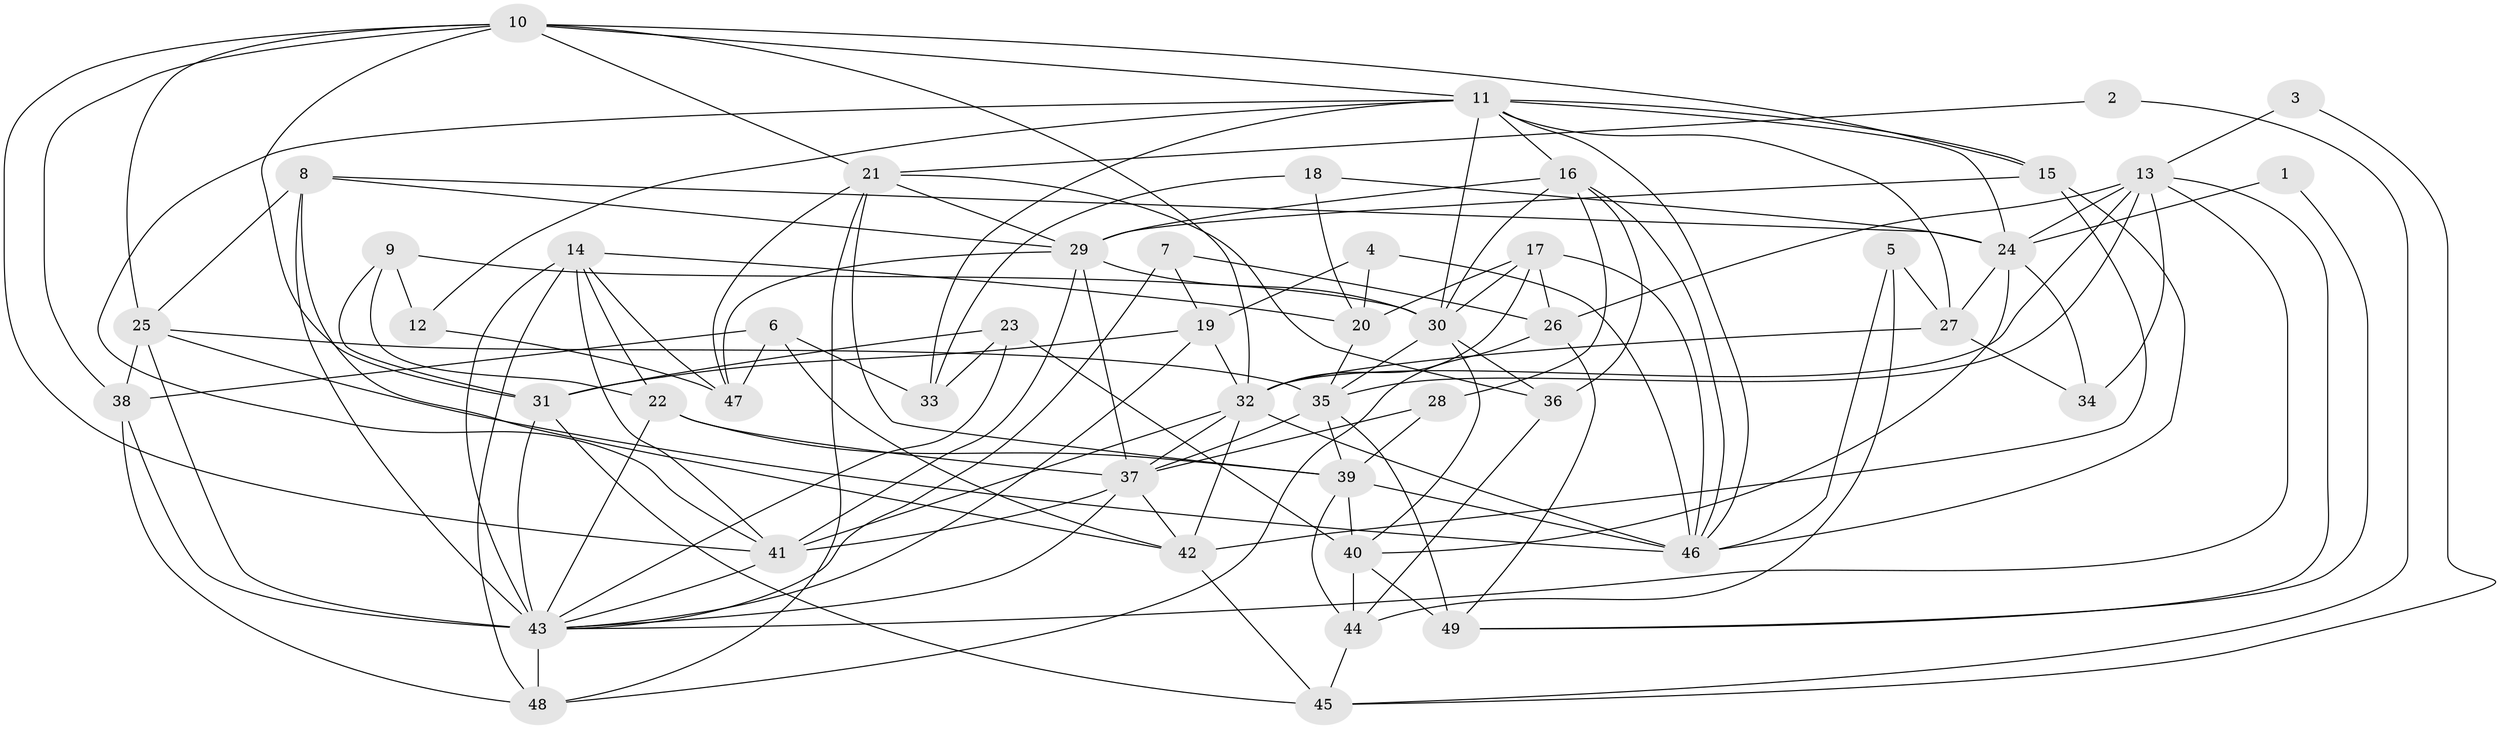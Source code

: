 // original degree distribution, {5: 0.1958762886597938, 4: 0.26804123711340205, 2: 0.12371134020618557, 3: 0.27835051546391754, 6: 0.07216494845360824, 7: 0.061855670103092786}
// Generated by graph-tools (version 1.1) at 2025/37/03/04/25 23:37:03]
// undirected, 49 vertices, 135 edges
graph export_dot {
  node [color=gray90,style=filled];
  1;
  2;
  3;
  4;
  5;
  6;
  7;
  8;
  9;
  10;
  11;
  12;
  13;
  14;
  15;
  16;
  17;
  18;
  19;
  20;
  21;
  22;
  23;
  24;
  25;
  26;
  27;
  28;
  29;
  30;
  31;
  32;
  33;
  34;
  35;
  36;
  37;
  38;
  39;
  40;
  41;
  42;
  43;
  44;
  45;
  46;
  47;
  48;
  49;
  1 -- 24 [weight=1.0];
  1 -- 49 [weight=1.0];
  2 -- 21 [weight=1.0];
  2 -- 45 [weight=1.0];
  3 -- 13 [weight=1.0];
  3 -- 45 [weight=1.0];
  4 -- 19 [weight=1.0];
  4 -- 20 [weight=1.0];
  4 -- 46 [weight=1.0];
  5 -- 27 [weight=1.0];
  5 -- 44 [weight=1.0];
  5 -- 46 [weight=1.0];
  6 -- 33 [weight=1.0];
  6 -- 38 [weight=1.0];
  6 -- 42 [weight=1.0];
  6 -- 47 [weight=1.0];
  7 -- 19 [weight=1.0];
  7 -- 26 [weight=1.0];
  7 -- 43 [weight=1.0];
  8 -- 24 [weight=1.0];
  8 -- 25 [weight=1.0];
  8 -- 29 [weight=1.0];
  8 -- 42 [weight=1.0];
  8 -- 43 [weight=1.0];
  9 -- 12 [weight=1.0];
  9 -- 22 [weight=1.0];
  9 -- 30 [weight=1.0];
  9 -- 31 [weight=1.0];
  10 -- 11 [weight=1.0];
  10 -- 15 [weight=1.0];
  10 -- 21 [weight=1.0];
  10 -- 25 [weight=1.0];
  10 -- 31 [weight=1.0];
  10 -- 32 [weight=1.0];
  10 -- 38 [weight=1.0];
  10 -- 41 [weight=1.0];
  11 -- 12 [weight=1.0];
  11 -- 15 [weight=1.0];
  11 -- 16 [weight=1.0];
  11 -- 24 [weight=1.0];
  11 -- 27 [weight=1.0];
  11 -- 30 [weight=1.0];
  11 -- 33 [weight=1.0];
  11 -- 41 [weight=1.0];
  11 -- 46 [weight=1.0];
  12 -- 47 [weight=1.0];
  13 -- 24 [weight=1.0];
  13 -- 26 [weight=2.0];
  13 -- 32 [weight=1.0];
  13 -- 34 [weight=1.0];
  13 -- 35 [weight=1.0];
  13 -- 43 [weight=1.0];
  13 -- 49 [weight=1.0];
  14 -- 20 [weight=1.0];
  14 -- 22 [weight=1.0];
  14 -- 41 [weight=1.0];
  14 -- 43 [weight=1.0];
  14 -- 47 [weight=1.0];
  14 -- 48 [weight=1.0];
  15 -- 29 [weight=1.0];
  15 -- 42 [weight=1.0];
  15 -- 46 [weight=1.0];
  16 -- 28 [weight=1.0];
  16 -- 29 [weight=1.0];
  16 -- 30 [weight=1.0];
  16 -- 36 [weight=1.0];
  16 -- 46 [weight=1.0];
  17 -- 20 [weight=1.0];
  17 -- 26 [weight=1.0];
  17 -- 30 [weight=1.0];
  17 -- 32 [weight=1.0];
  17 -- 46 [weight=1.0];
  18 -- 20 [weight=1.0];
  18 -- 24 [weight=1.0];
  18 -- 33 [weight=1.0];
  19 -- 31 [weight=1.0];
  19 -- 32 [weight=1.0];
  19 -- 43 [weight=1.0];
  20 -- 35 [weight=1.0];
  21 -- 29 [weight=1.0];
  21 -- 36 [weight=1.0];
  21 -- 39 [weight=1.0];
  21 -- 47 [weight=1.0];
  21 -- 48 [weight=1.0];
  22 -- 37 [weight=1.0];
  22 -- 39 [weight=1.0];
  22 -- 43 [weight=1.0];
  23 -- 31 [weight=1.0];
  23 -- 33 [weight=1.0];
  23 -- 40 [weight=1.0];
  23 -- 43 [weight=1.0];
  24 -- 27 [weight=1.0];
  24 -- 34 [weight=1.0];
  24 -- 40 [weight=1.0];
  25 -- 35 [weight=1.0];
  25 -- 38 [weight=1.0];
  25 -- 43 [weight=1.0];
  25 -- 46 [weight=1.0];
  26 -- 48 [weight=1.0];
  26 -- 49 [weight=1.0];
  27 -- 32 [weight=1.0];
  27 -- 34 [weight=1.0];
  28 -- 37 [weight=1.0];
  28 -- 39 [weight=2.0];
  29 -- 30 [weight=1.0];
  29 -- 37 [weight=1.0];
  29 -- 41 [weight=1.0];
  29 -- 47 [weight=1.0];
  30 -- 35 [weight=1.0];
  30 -- 36 [weight=1.0];
  30 -- 40 [weight=1.0];
  31 -- 43 [weight=2.0];
  31 -- 45 [weight=1.0];
  32 -- 37 [weight=1.0];
  32 -- 41 [weight=1.0];
  32 -- 42 [weight=1.0];
  32 -- 46 [weight=1.0];
  35 -- 37 [weight=1.0];
  35 -- 39 [weight=1.0];
  35 -- 49 [weight=3.0];
  36 -- 44 [weight=1.0];
  37 -- 41 [weight=1.0];
  37 -- 42 [weight=1.0];
  37 -- 43 [weight=3.0];
  38 -- 43 [weight=1.0];
  38 -- 48 [weight=1.0];
  39 -- 40 [weight=1.0];
  39 -- 44 [weight=1.0];
  39 -- 46 [weight=1.0];
  40 -- 44 [weight=1.0];
  40 -- 49 [weight=1.0];
  41 -- 43 [weight=2.0];
  42 -- 45 [weight=2.0];
  43 -- 48 [weight=1.0];
  44 -- 45 [weight=1.0];
}
